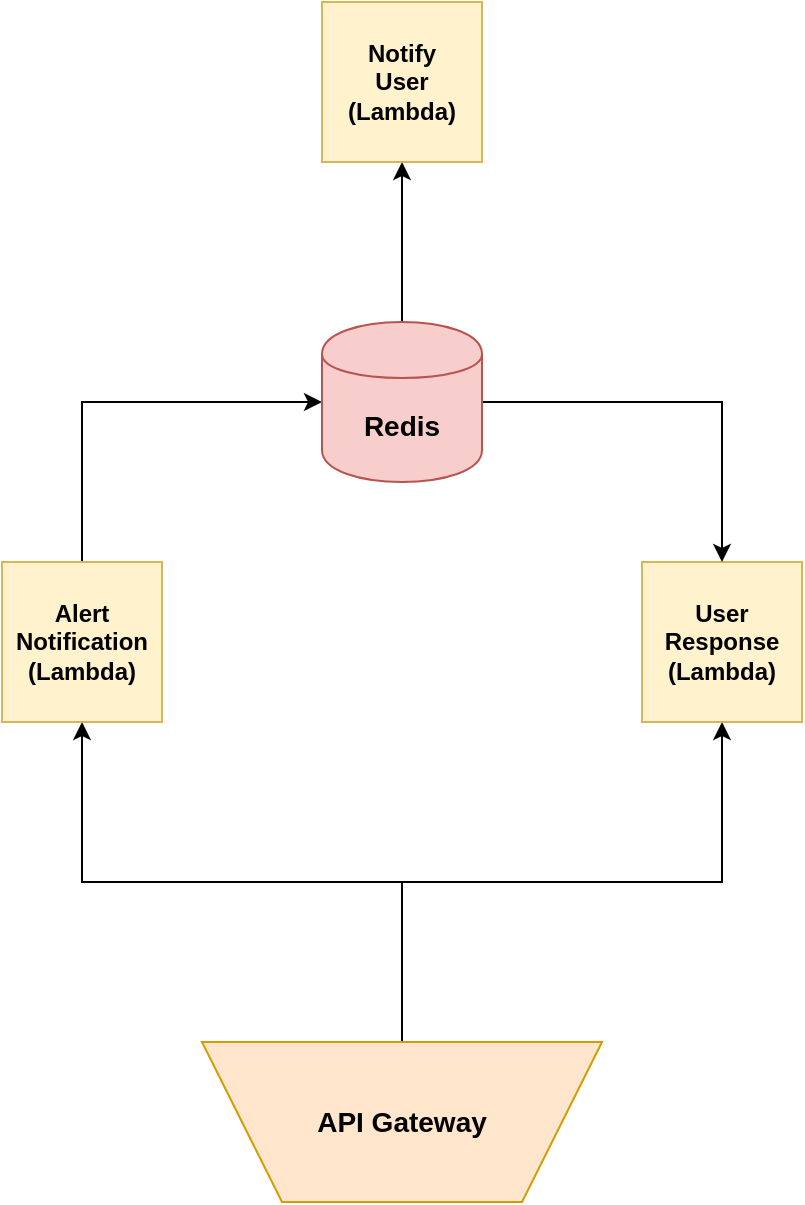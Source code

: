 <mxfile version="12.1.0" type="device" pages="1"><diagram id="lVNuTSO0h6tkPmrTnnza" name="Page-1"><mxGraphModel dx="840" dy="697" grid="1" gridSize="10" guides="1" tooltips="1" connect="1" arrows="1" fold="1" page="1" pageScale="1" pageWidth="850" pageHeight="1100" math="0" shadow="0"><root><mxCell id="0"/><mxCell id="1" parent="0"/><mxCell id="4D2oloACwnhCHtlaFUdp-5" style="edgeStyle=orthogonalEdgeStyle;rounded=0;orthogonalLoop=1;jettySize=auto;html=1;exitX=0.5;exitY=1;exitDx=0;exitDy=0;" edge="1" parent="1" source="4D2oloACwnhCHtlaFUdp-1" target="4D2oloACwnhCHtlaFUdp-2"><mxGeometry relative="1" as="geometry"/></mxCell><mxCell id="4D2oloACwnhCHtlaFUdp-6" style="edgeStyle=orthogonalEdgeStyle;rounded=0;orthogonalLoop=1;jettySize=auto;html=1;exitX=0.5;exitY=1;exitDx=0;exitDy=0;entryX=0.5;entryY=1;entryDx=0;entryDy=0;" edge="1" parent="1" source="4D2oloACwnhCHtlaFUdp-1" target="4D2oloACwnhCHtlaFUdp-3"><mxGeometry relative="1" as="geometry"/></mxCell><mxCell id="4D2oloACwnhCHtlaFUdp-1" value="" style="shape=trapezoid;perimeter=trapezoidPerimeter;whiteSpace=wrap;rotation=180;html=1;fillColor=#ffe6cc;strokeColor=#d79b00;" vertex="1" parent="1"><mxGeometry x="180" y="600" width="200" height="80" as="geometry"/></mxCell><mxCell id="4D2oloACwnhCHtlaFUdp-14" style="edgeStyle=orthogonalEdgeStyle;rounded=0;orthogonalLoop=1;jettySize=auto;html=1;exitX=0.5;exitY=0;exitDx=0;exitDy=0;entryX=0;entryY=0.5;entryDx=0;entryDy=0;fontSize=14;" edge="1" parent="1" source="4D2oloACwnhCHtlaFUdp-2" target="4D2oloACwnhCHtlaFUdp-7"><mxGeometry relative="1" as="geometry"/></mxCell><mxCell id="4D2oloACwnhCHtlaFUdp-2" value="Alert&lt;br&gt;Notification&lt;br&gt;(Lambda)" style="whiteSpace=wrap;html=1;aspect=fixed;fillColor=#fff2cc;strokeColor=#d6b656;fontStyle=1" vertex="1" parent="1"><mxGeometry x="80" y="360" width="80" height="80" as="geometry"/></mxCell><mxCell id="4D2oloACwnhCHtlaFUdp-3" value="User&lt;br&gt;Response&lt;br&gt;(Lambda)" style="whiteSpace=wrap;html=1;aspect=fixed;fillColor=#fff2cc;strokeColor=#d6b656;fontStyle=1" vertex="1" parent="1"><mxGeometry x="400" y="360" width="80" height="80" as="geometry"/></mxCell><mxCell id="4D2oloACwnhCHtlaFUdp-15" style="edgeStyle=orthogonalEdgeStyle;rounded=0;orthogonalLoop=1;jettySize=auto;html=1;exitX=1;exitY=0.5;exitDx=0;exitDy=0;entryX=0.5;entryY=0;entryDx=0;entryDy=0;fontSize=14;" edge="1" parent="1" source="4D2oloACwnhCHtlaFUdp-7" target="4D2oloACwnhCHtlaFUdp-3"><mxGeometry relative="1" as="geometry"/></mxCell><mxCell id="4D2oloACwnhCHtlaFUdp-19" style="edgeStyle=orthogonalEdgeStyle;rounded=0;orthogonalLoop=1;jettySize=auto;html=1;exitX=0.5;exitY=0;exitDx=0;exitDy=0;entryX=0.5;entryY=1;entryDx=0;entryDy=0;fontSize=14;" edge="1" parent="1" source="4D2oloACwnhCHtlaFUdp-7" target="4D2oloACwnhCHtlaFUdp-16"><mxGeometry relative="1" as="geometry"/></mxCell><mxCell id="4D2oloACwnhCHtlaFUdp-7" value="Redis" style="shape=cylinder;whiteSpace=wrap;html=1;boundedLbl=1;backgroundOutline=1;fontSize=14;fontStyle=1;fillColor=#f8cecc;strokeColor=#b85450;" vertex="1" parent="1"><mxGeometry x="240" y="240" width="80" height="80" as="geometry"/></mxCell><mxCell id="4D2oloACwnhCHtlaFUdp-12" value="API Gateway" style="text;html=1;strokeColor=none;fillColor=none;align=center;verticalAlign=middle;whiteSpace=wrap;rounded=0;fontSize=14;fontStyle=1" vertex="1" parent="1"><mxGeometry x="210" y="635" width="140" height="10" as="geometry"/></mxCell><mxCell id="4D2oloACwnhCHtlaFUdp-16" value="Notify&lt;br&gt;User&lt;br&gt;(Lambda)" style="whiteSpace=wrap;html=1;aspect=fixed;fillColor=#fff2cc;strokeColor=#d6b656;fontStyle=1" vertex="1" parent="1"><mxGeometry x="240" y="80" width="80" height="80" as="geometry"/></mxCell></root></mxGraphModel></diagram></mxfile>